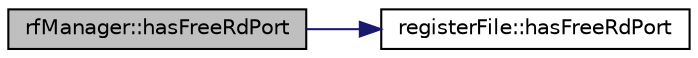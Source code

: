 digraph G
{
  edge [fontname="Helvetica",fontsize="10",labelfontname="Helvetica",labelfontsize="10"];
  node [fontname="Helvetica",fontsize="10",shape=record];
  rankdir=LR;
  Node1 [label="rfManager::hasFreeRdPort",height=0.2,width=0.4,color="black", fillcolor="grey75", style="filled" fontcolor="black"];
  Node1 -> Node2 [color="midnightblue",fontsize="10",style="solid",fontname="Helvetica"];
  Node2 [label="registerFile::hasFreeRdPort",height=0.2,width=0.4,color="black", fillcolor="white", style="filled",URL="$classregisterFile.html#a2f83eaee77e90587c8fabff35b6255c3"];
}

